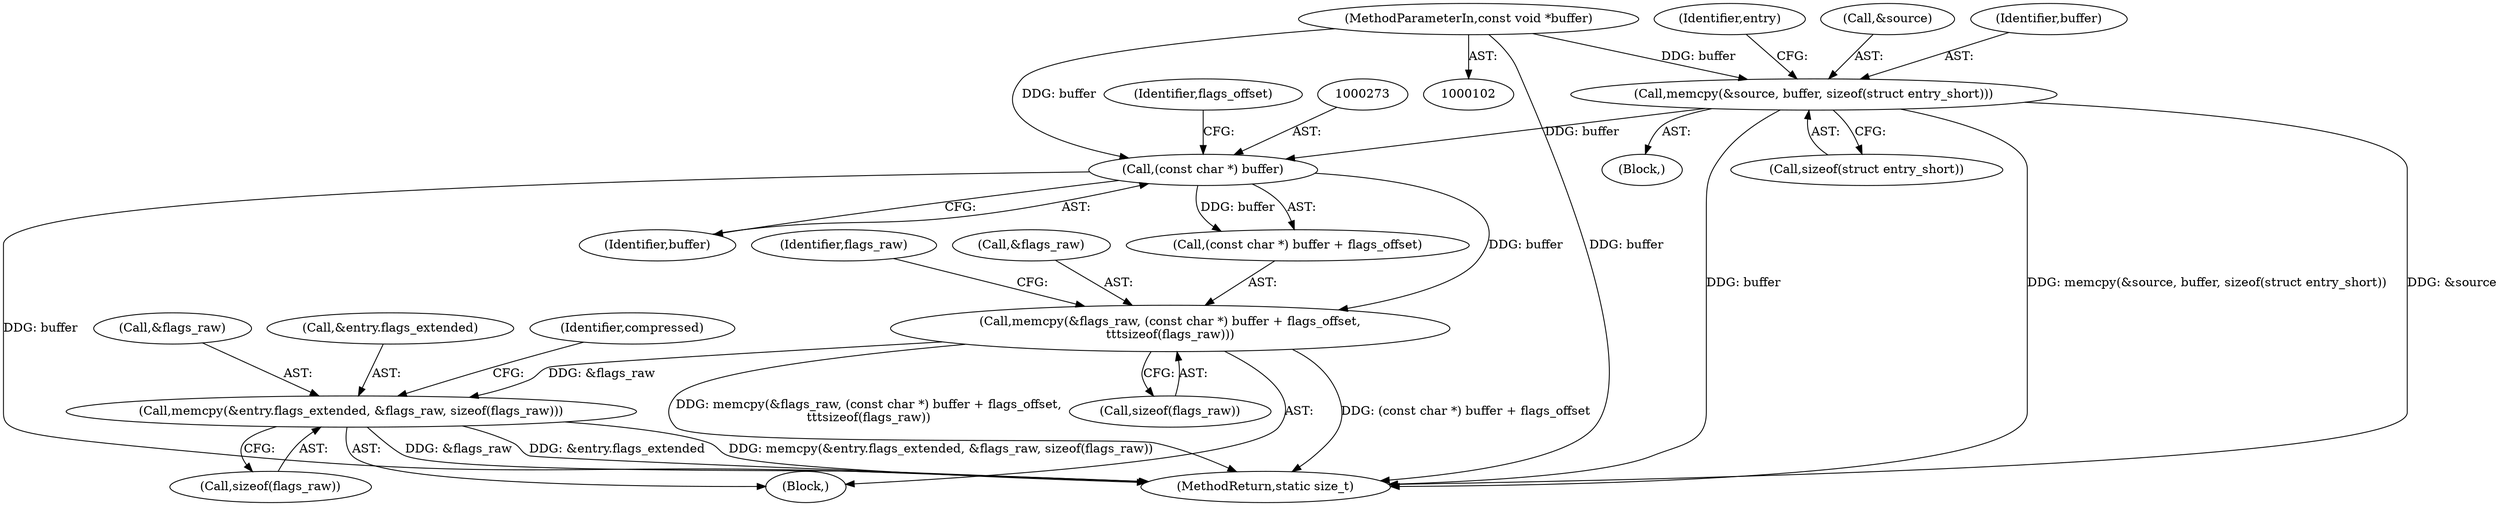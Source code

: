 digraph "0_libgit2_58a6fe94cb851f71214dbefac3f9bffee437d6fe_0@API" {
"1000268" [label="(Call,memcpy(&flags_raw, (const char *) buffer + flags_offset,\n\t\t\tsizeof(flags_raw)))"];
"1000272" [label="(Call,(const char *) buffer)"];
"1000136" [label="(Call,memcpy(&source, buffer, sizeof(struct entry_short)))"];
"1000105" [label="(MethodParameterIn,const void *buffer)"];
"1000282" [label="(Call,memcpy(&entry.flags_extended, &flags_raw, sizeof(flags_raw)))"];
"1000283" [label="(Call,&entry.flags_extended)"];
"1000276" [label="(Call,sizeof(flags_raw))"];
"1000294" [label="(Identifier,compressed)"];
"1000282" [label="(Call,memcpy(&entry.flags_extended, &flags_raw, sizeof(flags_raw)))"];
"1000145" [label="(Identifier,entry)"];
"1000274" [label="(Identifier,buffer)"];
"1000268" [label="(Call,memcpy(&flags_raw, (const char *) buffer + flags_offset,\n\t\t\tsizeof(flags_raw)))"];
"1000105" [label="(MethodParameterIn,const void *buffer)"];
"1000140" [label="(Call,sizeof(struct entry_short))"];
"1000265" [label="(Block,)"];
"1000271" [label="(Call,(const char *) buffer + flags_offset)"];
"1000137" [label="(Call,&source)"];
"1000269" [label="(Call,&flags_raw)"];
"1000136" [label="(Call,memcpy(&source, buffer, sizeof(struct entry_short)))"];
"1000139" [label="(Identifier,buffer)"];
"1000275" [label="(Identifier,flags_offset)"];
"1000108" [label="(Block,)"];
"1000447" [label="(MethodReturn,static size_t)"];
"1000272" [label="(Call,(const char *) buffer)"];
"1000287" [label="(Call,&flags_raw)"];
"1000279" [label="(Identifier,flags_raw)"];
"1000289" [label="(Call,sizeof(flags_raw))"];
"1000268" -> "1000265"  [label="AST: "];
"1000268" -> "1000276"  [label="CFG: "];
"1000269" -> "1000268"  [label="AST: "];
"1000271" -> "1000268"  [label="AST: "];
"1000276" -> "1000268"  [label="AST: "];
"1000279" -> "1000268"  [label="CFG: "];
"1000268" -> "1000447"  [label="DDG: memcpy(&flags_raw, (const char *) buffer + flags_offset,\n\t\t\tsizeof(flags_raw))"];
"1000268" -> "1000447"  [label="DDG: (const char *) buffer + flags_offset"];
"1000272" -> "1000268"  [label="DDG: buffer"];
"1000268" -> "1000282"  [label="DDG: &flags_raw"];
"1000272" -> "1000271"  [label="AST: "];
"1000272" -> "1000274"  [label="CFG: "];
"1000273" -> "1000272"  [label="AST: "];
"1000274" -> "1000272"  [label="AST: "];
"1000275" -> "1000272"  [label="CFG: "];
"1000272" -> "1000447"  [label="DDG: buffer"];
"1000272" -> "1000271"  [label="DDG: buffer"];
"1000136" -> "1000272"  [label="DDG: buffer"];
"1000105" -> "1000272"  [label="DDG: buffer"];
"1000136" -> "1000108"  [label="AST: "];
"1000136" -> "1000140"  [label="CFG: "];
"1000137" -> "1000136"  [label="AST: "];
"1000139" -> "1000136"  [label="AST: "];
"1000140" -> "1000136"  [label="AST: "];
"1000145" -> "1000136"  [label="CFG: "];
"1000136" -> "1000447"  [label="DDG: buffer"];
"1000136" -> "1000447"  [label="DDG: memcpy(&source, buffer, sizeof(struct entry_short))"];
"1000136" -> "1000447"  [label="DDG: &source"];
"1000105" -> "1000136"  [label="DDG: buffer"];
"1000105" -> "1000102"  [label="AST: "];
"1000105" -> "1000447"  [label="DDG: buffer"];
"1000282" -> "1000265"  [label="AST: "];
"1000282" -> "1000289"  [label="CFG: "];
"1000283" -> "1000282"  [label="AST: "];
"1000287" -> "1000282"  [label="AST: "];
"1000289" -> "1000282"  [label="AST: "];
"1000294" -> "1000282"  [label="CFG: "];
"1000282" -> "1000447"  [label="DDG: memcpy(&entry.flags_extended, &flags_raw, sizeof(flags_raw))"];
"1000282" -> "1000447"  [label="DDG: &flags_raw"];
"1000282" -> "1000447"  [label="DDG: &entry.flags_extended"];
}
